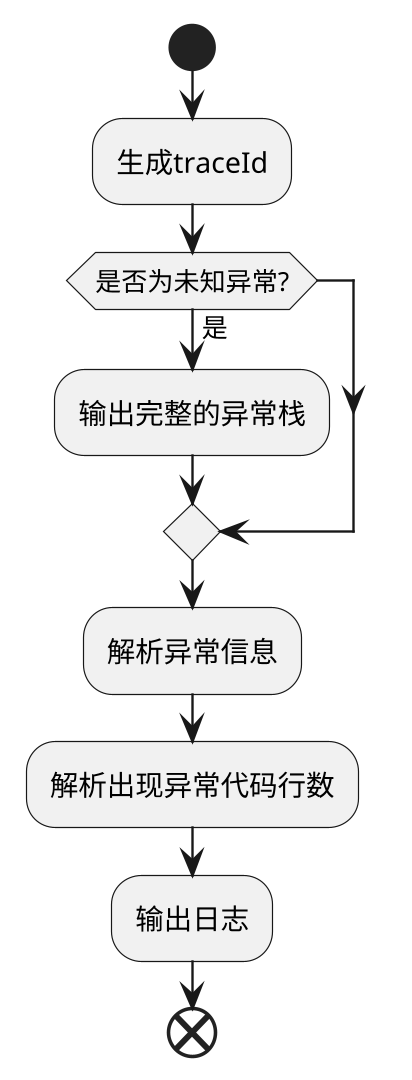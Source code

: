 /** 标题注释区
@startuml
scale 1920*1080
'配置区


' 顶部
' header 食途科技
'title 动态
'主体区
start
:生成traceId;
if (是否为未知异常?) is (是) then
  :输出完整的异常栈;
endif
:解析异常信息;
:解析出现异常代码行数;
:输出日志;
end

'尾部
'caption
'说明:
'动态模块业务流程

'end caption


'样式区
<style>

caption{
FontColor Black
}
header{
FontColor Black
FontSize 18
}
</style>

@enduml



